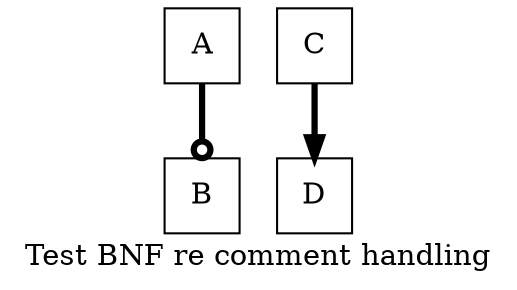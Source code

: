 digraph graph_59_05
{
	edge [penwidth = 3]

	node [shape = square]

	# Comment within graph.

	A -> B [arrowhead = odot]

	# Comment within graph.

	C -> D

	# Comment within graph.

	label = "Test BNF re comment handling"
}

